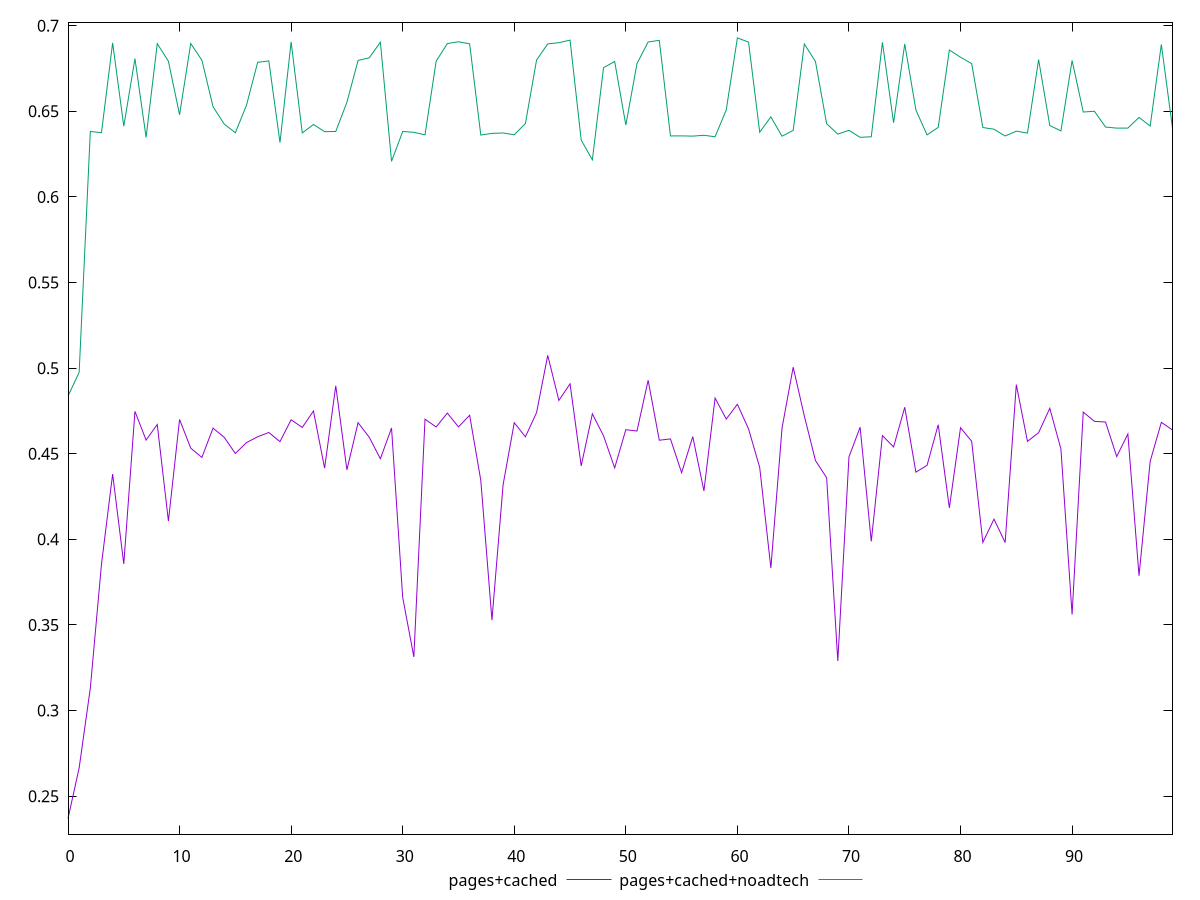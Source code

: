 reset

$pagesCached <<EOF
0 0.23698529755288966
1 0.2665494125868384
2 0.3131041402630611
3 0.3854450346453433
4 0.43813071190834263
5 0.38563393124044526
6 0.47473641740815076
7 0.4579727150588874
8 0.46709210934636275
9 0.4106765950474639
10 0.47001462050221016
11 0.4532894189236082
12 0.44784647759711704
13 0.4649492875088933
14 0.45962149123198287
15 0.4501571645540956
16 0.4565199400688298
17 0.4599105112008136
18 0.4624139184415768
19 0.4570750066814719
20 0.46981991076876123
21 0.4653703166615523
22 0.47498220620986287
23 0.44160491020240583
24 0.48969231347705205
25 0.44058824300158533
26 0.4681347847636124
27 0.45963178096577756
28 0.447074842858461
29 0.4650327613165591
30 0.36608332896393025
31 0.33134057720546467
32 0.47018447631719273
33 0.465635231201447
34 0.47372208983095654
35 0.4656732994025666
36 0.4724815191991415
37 0.4344664009726996
38 0.35281458025997303
39 0.43192775613340584
40 0.46812992856856217
41 0.45988141984223113
42 0.47405737227225103
43 0.5074655228493563
44 0.48112918752533596
45 0.490867092171256
46 0.44291464286532417
47 0.4733094037679653
48 0.460468587498283
49 0.4417312147771735
50 0.4640646297866196
51 0.4632582735124556
52 0.492918481339259
53 0.4578965446535241
54 0.4586721986778487
55 0.43895715197769986
56 0.45999767292766625
57 0.4283066487364605
58 0.4825152241294463
59 0.47026687078157464
60 0.4788867500133045
61 0.4645137828910435
62 0.4420096971534746
63 0.38325897686230953
64 0.46492956444338096
65 0.5005365372941466
66 0.47205813330546065
67 0.4460038062812164
68 0.43600486548271195
69 0.32898804860146796
70 0.44811552976239766
71 0.46549805662973837
72 0.3988302090886755
73 0.46059434289812357
74 0.4539786410902977
75 0.4771720684674275
76 0.43925062502172935
77 0.44322183623827255
78 0.46695019969476836
79 0.41841674917921023
80 0.4651734638195205
81 0.4572923940181013
82 0.39822743502947433
83 0.4118263512947668
84 0.3981665573555854
85 0.49035149565792274
86 0.4572270806638543
87 0.46231115233739994
88 0.4765440230379599
89 0.45275855884946964
90 0.3561268455284847
91 0.4743113262127194
92 0.4689359201947027
93 0.46851422154966066
94 0.4483420574763546
95 0.46153191831751245
96 0.3787503226233898
97 0.4455814671069811
98 0.46832860275570426
99 0.46389525315779856
EOF

$pagesCachedNoadtech <<EOF
0 0.483616144523678
1 0.4975622249177725
2 0.638196789810002
3 0.6375207567828182
4 0.6899077659760419
5 0.6412725897299125
6 0.6807448254933006
7 0.6347854046073441
8 0.6894878712409225
9 0.6792312709176168
10 0.6479454640559132
11 0.6896055253475243
12 0.6798403751887899
13 0.6526598579796219
14 0.642547987274683
15 0.6374605922854848
16 0.6535503811638534
17 0.6785706166288894
18 0.679399143952469
19 0.6317234225032777
20 0.6904782405485227
21 0.6373307074352615
22 0.6422967394517569
23 0.638099702279537
24 0.6381962471310414
25 0.6552474204926747
26 0.6797098206575178
27 0.681204592068882
28 0.6903102653288506
29 0.6207839500801872
30 0.6382016236817117
31 0.6377185464032353
32 0.6362398045515706
33 0.6792707875247569
34 0.6895233610606639
35 0.6906054955362159
36 0.6893741060494329
37 0.6361116176961079
38 0.6370981137531154
39 0.6373185378765063
40 0.6362699821230499
41 0.6428507115624376
42 0.6799145188928089
43 0.6893381337407998
44 0.6900535149749841
45 0.691557675061069
46 0.6331567703299695
47 0.6216554455800328
48 0.6754428463630555
49 0.6790714323925932
50 0.6419377267931042
51 0.6778301729618379
52 0.6904521565918114
53 0.6914189486269371
54 0.6355882986507916
55 0.6356285752358679
56 0.6354869801611192
57 0.6359788119589481
58 0.6351165941115018
59 0.6507570295574101
60 0.6928404001851729
61 0.6903845266337559
62 0.6377826274766781
63 0.6466993616291457
64 0.6354424073304118
65 0.6388421791594737
66 0.6892632248058456
67 0.6789916297081624
68 0.6427345581721225
69 0.6366544553808424
70 0.6388805456542309
71 0.6347856665198716
72 0.6351055259093473
73 0.6902500538028131
74 0.6432988563792548
75 0.6892991810883666
76 0.65073996451214
77 0.6361863758937566
78 0.6406031575625183
79 0.6857516983843219
80 0.6815573443670605
81 0.6778328556462742
82 0.6405050621385945
83 0.6395173322515185
84 0.6355670605793406
85 0.6383933570326008
86 0.637266750883171
87 0.6801460381129683
88 0.6416901694168489
89 0.6385134241436744
90 0.6796775847483711
91 0.6495664930903114
92 0.650014312386274
93 0.6407892630901344
94 0.6401517547579308
95 0.6401851788504365
96 0.6464231658248475
97 0.6413636123158161
98 0.6890209022793842
99 0.6401180069753785
EOF

set key outside below
set xrange [0:99]
set yrange [0.227868195500244:0.7019575022378186]
set trange [0.227868195500244:0.7019575022378186]
set terminal svg size 640, 520 enhanced background rgb 'white'
set output "report_00017_2021-02-10T15-08-03.406Z/meta/pScore/comparison/line/1_vs_2.svg"

plot $pagesCached title "pages+cached" with line, \
     $pagesCachedNoadtech title "pages+cached+noadtech" with line

reset
